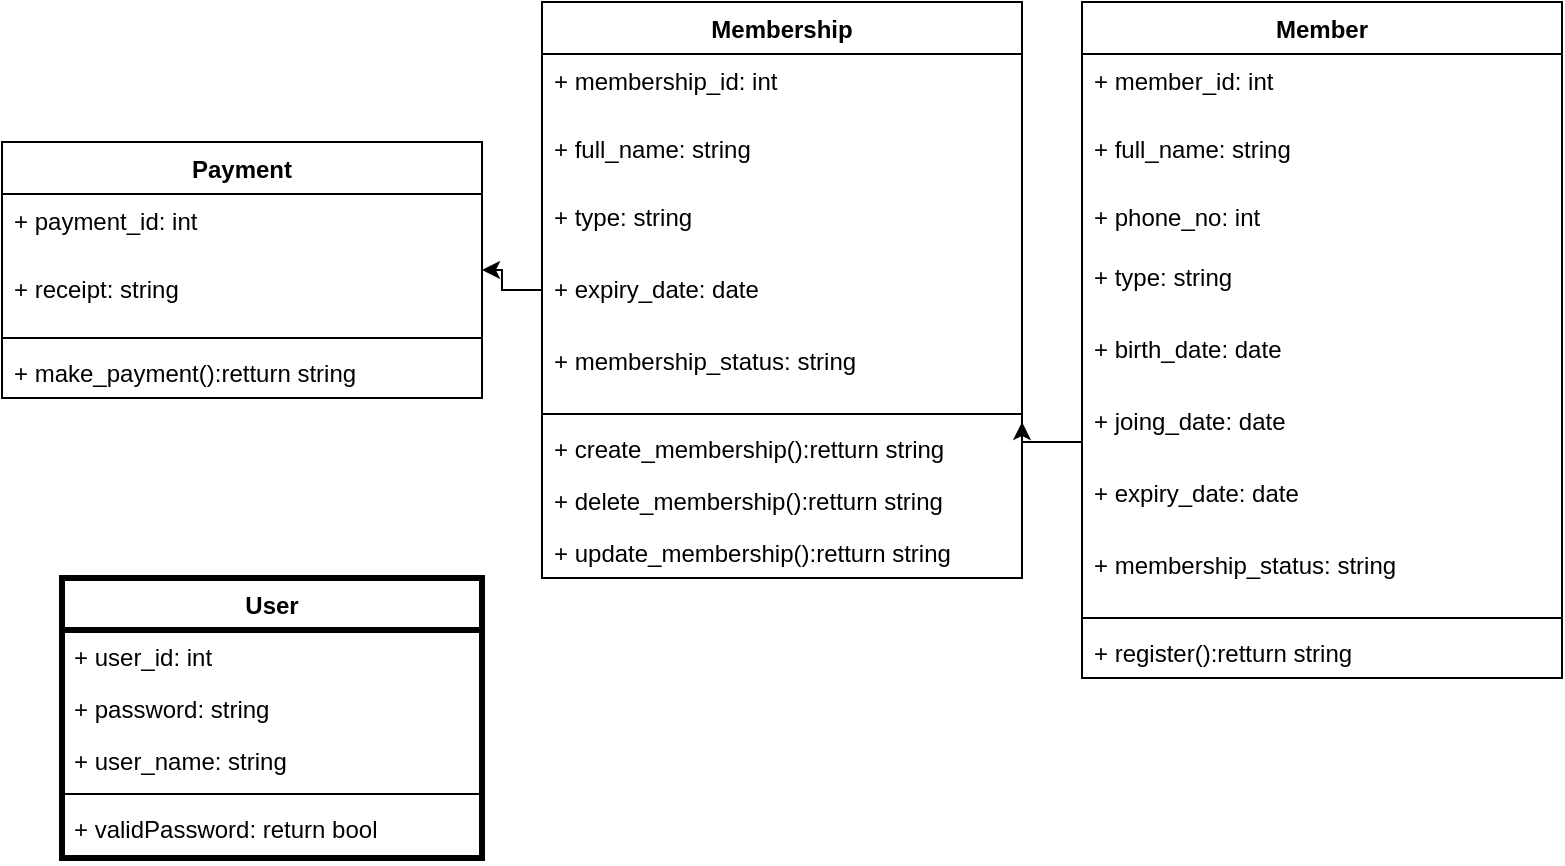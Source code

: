 <mxfile version="14.1.8" type="github"><diagram id="krxAXX1xvUAGr9l-Khfw" name="Page-1"><mxGraphModel dx="801" dy="487" grid="1" gridSize="10" guides="1" tooltips="1" connect="1" arrows="1" fold="1" page="1" pageScale="1" pageWidth="850" pageHeight="1100" math="0" shadow="0"><root><mxCell id="0"/><mxCell id="1" parent="0"/><mxCell id="2Xo7gep0HtSxO27uNTd4-53" value="" style="edgeStyle=orthogonalEdgeStyle;rounded=0;orthogonalLoop=1;jettySize=auto;html=1;" edge="1" parent="1" source="2Xo7gep0HtSxO27uNTd4-9" target="2Xo7gep0HtSxO27uNTd4-43"><mxGeometry relative="1" as="geometry"/></mxCell><mxCell id="2Xo7gep0HtSxO27uNTd4-9" value="Membership" style="swimlane;fontStyle=1;align=center;verticalAlign=top;childLayout=stackLayout;horizontal=1;startSize=26;horizontalStack=0;resizeParent=1;resizeParentMax=0;resizeLast=0;collapsible=1;marginBottom=0;direction=east;" vertex="1" parent="1"><mxGeometry x="430" y="90" width="240" height="288" as="geometry"/></mxCell><mxCell id="2Xo7gep0HtSxO27uNTd4-10" value="+ membership_id: int" style="text;strokeColor=none;fillColor=none;align=left;verticalAlign=top;spacingLeft=4;spacingRight=4;overflow=hidden;rotatable=0;points=[[0,0.5],[1,0.5]];portConstraint=eastwest;" vertex="1" parent="2Xo7gep0HtSxO27uNTd4-9"><mxGeometry y="26" width="240" height="34" as="geometry"/></mxCell><mxCell id="2Xo7gep0HtSxO27uNTd4-21" value="+ full_name: string" style="text;strokeColor=none;fillColor=none;align=left;verticalAlign=top;spacingLeft=4;spacingRight=4;overflow=hidden;rotatable=0;points=[[0,0.5],[1,0.5]];portConstraint=eastwest;" vertex="1" parent="2Xo7gep0HtSxO27uNTd4-9"><mxGeometry y="60" width="240" height="34" as="geometry"/></mxCell><mxCell id="2Xo7gep0HtSxO27uNTd4-20" value="+ type: string" style="text;strokeColor=none;fillColor=none;align=left;verticalAlign=top;spacingLeft=4;spacingRight=4;overflow=hidden;rotatable=0;points=[[0,0.5],[1,0.5]];portConstraint=eastwest;" vertex="1" parent="2Xo7gep0HtSxO27uNTd4-9"><mxGeometry y="94" width="240" height="36" as="geometry"/></mxCell><mxCell id="2Xo7gep0HtSxO27uNTd4-24" value="+ expiry_date: date" style="text;strokeColor=none;fillColor=none;align=left;verticalAlign=top;spacingLeft=4;spacingRight=4;overflow=hidden;rotatable=0;points=[[0,0.5],[1,0.5]];portConstraint=eastwest;" vertex="1" parent="2Xo7gep0HtSxO27uNTd4-9"><mxGeometry y="130" width="240" height="36" as="geometry"/></mxCell><mxCell id="2Xo7gep0HtSxO27uNTd4-25" value="+ membership_status: string" style="text;strokeColor=none;fillColor=none;align=left;verticalAlign=top;spacingLeft=4;spacingRight=4;overflow=hidden;rotatable=0;points=[[0,0.5],[1,0.5]];portConstraint=eastwest;" vertex="1" parent="2Xo7gep0HtSxO27uNTd4-9"><mxGeometry y="166" width="240" height="36" as="geometry"/></mxCell><mxCell id="2Xo7gep0HtSxO27uNTd4-11" value="" style="line;strokeWidth=1;fillColor=none;align=left;verticalAlign=middle;spacingTop=-1;spacingLeft=3;spacingRight=3;rotatable=0;labelPosition=right;points=[];portConstraint=eastwest;" vertex="1" parent="2Xo7gep0HtSxO27uNTd4-9"><mxGeometry y="202" width="240" height="8" as="geometry"/></mxCell><mxCell id="2Xo7gep0HtSxO27uNTd4-38" value="+ create_membership():retturn string" style="text;strokeColor=none;fillColor=none;align=left;verticalAlign=top;spacingLeft=4;spacingRight=4;overflow=hidden;rotatable=0;points=[[0,0.5],[1,0.5]];portConstraint=eastwest;strokeWidth=3;" vertex="1" parent="2Xo7gep0HtSxO27uNTd4-9"><mxGeometry y="210" width="240" height="26" as="geometry"/></mxCell><mxCell id="2Xo7gep0HtSxO27uNTd4-39" value="+ delete_membership():retturn string" style="text;strokeColor=none;fillColor=none;align=left;verticalAlign=top;spacingLeft=4;spacingRight=4;overflow=hidden;rotatable=0;points=[[0,0.5],[1,0.5]];portConstraint=eastwest;strokeWidth=3;" vertex="1" parent="2Xo7gep0HtSxO27uNTd4-9"><mxGeometry y="236" width="240" height="26" as="geometry"/></mxCell><mxCell id="2Xo7gep0HtSxO27uNTd4-12" value="+ update_membership():retturn string" style="text;strokeColor=none;fillColor=none;align=left;verticalAlign=top;spacingLeft=4;spacingRight=4;overflow=hidden;rotatable=0;points=[[0,0.5],[1,0.5]];portConstraint=eastwest;strokeWidth=3;" vertex="1" parent="2Xo7gep0HtSxO27uNTd4-9"><mxGeometry y="262" width="240" height="26" as="geometry"/></mxCell><mxCell id="2Xo7gep0HtSxO27uNTd4-27" value="Member" style="swimlane;fontStyle=1;align=center;verticalAlign=top;childLayout=stackLayout;horizontal=1;startSize=26;horizontalStack=0;resizeParent=1;resizeParentMax=0;resizeLast=0;collapsible=1;marginBottom=0;direction=east;" vertex="1" parent="1"><mxGeometry x="700" y="90" width="240" height="338" as="geometry"/></mxCell><mxCell id="2Xo7gep0HtSxO27uNTd4-28" value="+ member_id: int" style="text;strokeColor=none;fillColor=none;align=left;verticalAlign=top;spacingLeft=4;spacingRight=4;overflow=hidden;rotatable=0;points=[[0,0.5],[1,0.5]];portConstraint=eastwest;" vertex="1" parent="2Xo7gep0HtSxO27uNTd4-27"><mxGeometry y="26" width="240" height="34" as="geometry"/></mxCell><mxCell id="2Xo7gep0HtSxO27uNTd4-29" value="+ full_name: string" style="text;strokeColor=none;fillColor=none;align=left;verticalAlign=top;spacingLeft=4;spacingRight=4;overflow=hidden;rotatable=0;points=[[0,0.5],[1,0.5]];portConstraint=eastwest;" vertex="1" parent="2Xo7gep0HtSxO27uNTd4-27"><mxGeometry y="60" width="240" height="34" as="geometry"/></mxCell><mxCell id="2Xo7gep0HtSxO27uNTd4-30" value="+ phone_no: int" style="text;strokeColor=none;fillColor=none;align=left;verticalAlign=top;spacingLeft=4;spacingRight=4;overflow=hidden;rotatable=0;points=[[0,0.5],[1,0.5]];portConstraint=eastwest;" vertex="1" parent="2Xo7gep0HtSxO27uNTd4-27"><mxGeometry y="94" width="240" height="30" as="geometry"/></mxCell><mxCell id="2Xo7gep0HtSxO27uNTd4-31" value="+ type: string" style="text;strokeColor=none;fillColor=none;align=left;verticalAlign=top;spacingLeft=4;spacingRight=4;overflow=hidden;rotatable=0;points=[[0,0.5],[1,0.5]];portConstraint=eastwest;" vertex="1" parent="2Xo7gep0HtSxO27uNTd4-27"><mxGeometry y="124" width="240" height="36" as="geometry"/></mxCell><mxCell id="2Xo7gep0HtSxO27uNTd4-41" value="+ birth_date: date" style="text;strokeColor=none;fillColor=none;align=left;verticalAlign=top;spacingLeft=4;spacingRight=4;overflow=hidden;rotatable=0;points=[[0,0.5],[1,0.5]];portConstraint=eastwest;" vertex="1" parent="2Xo7gep0HtSxO27uNTd4-27"><mxGeometry y="160" width="240" height="36" as="geometry"/></mxCell><mxCell id="2Xo7gep0HtSxO27uNTd4-42" value="+ joing_date: date" style="text;strokeColor=none;fillColor=none;align=left;verticalAlign=top;spacingLeft=4;spacingRight=4;overflow=hidden;rotatable=0;points=[[0,0.5],[1,0.5]];portConstraint=eastwest;" vertex="1" parent="2Xo7gep0HtSxO27uNTd4-27"><mxGeometry y="196" width="240" height="36" as="geometry"/></mxCell><mxCell id="2Xo7gep0HtSxO27uNTd4-32" value="+ expiry_date: date" style="text;strokeColor=none;fillColor=none;align=left;verticalAlign=top;spacingLeft=4;spacingRight=4;overflow=hidden;rotatable=0;points=[[0,0.5],[1,0.5]];portConstraint=eastwest;" vertex="1" parent="2Xo7gep0HtSxO27uNTd4-27"><mxGeometry y="232" width="240" height="36" as="geometry"/></mxCell><mxCell id="2Xo7gep0HtSxO27uNTd4-33" value="+ membership_status: string" style="text;strokeColor=none;fillColor=none;align=left;verticalAlign=top;spacingLeft=4;spacingRight=4;overflow=hidden;rotatable=0;points=[[0,0.5],[1,0.5]];portConstraint=eastwest;" vertex="1" parent="2Xo7gep0HtSxO27uNTd4-27"><mxGeometry y="268" width="240" height="36" as="geometry"/></mxCell><mxCell id="2Xo7gep0HtSxO27uNTd4-34" value="" style="line;strokeWidth=1;fillColor=none;align=left;verticalAlign=middle;spacingTop=-1;spacingLeft=3;spacingRight=3;rotatable=0;labelPosition=right;points=[];portConstraint=eastwest;" vertex="1" parent="2Xo7gep0HtSxO27uNTd4-27"><mxGeometry y="304" width="240" height="8" as="geometry"/></mxCell><mxCell id="2Xo7gep0HtSxO27uNTd4-37" value="+ register():retturn string" style="text;strokeColor=none;fillColor=none;align=left;verticalAlign=top;spacingLeft=4;spacingRight=4;overflow=hidden;rotatable=0;points=[[0,0.5],[1,0.5]];portConstraint=eastwest;strokeWidth=3;" vertex="1" parent="2Xo7gep0HtSxO27uNTd4-27"><mxGeometry y="312" width="240" height="26" as="geometry"/></mxCell><mxCell id="2Xo7gep0HtSxO27uNTd4-43" value="Payment" style="swimlane;fontStyle=1;align=center;verticalAlign=top;childLayout=stackLayout;horizontal=1;startSize=26;horizontalStack=0;resizeParent=1;resizeParentMax=0;resizeLast=0;collapsible=1;marginBottom=0;direction=east;" vertex="1" parent="1"><mxGeometry x="160" y="160" width="240" height="128" as="geometry"/></mxCell><mxCell id="2Xo7gep0HtSxO27uNTd4-44" value="+ payment_id: int" style="text;strokeColor=none;fillColor=none;align=left;verticalAlign=top;spacingLeft=4;spacingRight=4;overflow=hidden;rotatable=0;points=[[0,0.5],[1,0.5]];portConstraint=eastwest;" vertex="1" parent="2Xo7gep0HtSxO27uNTd4-43"><mxGeometry y="26" width="240" height="34" as="geometry"/></mxCell><mxCell id="2Xo7gep0HtSxO27uNTd4-45" value="+ receipt: string" style="text;strokeColor=none;fillColor=none;align=left;verticalAlign=top;spacingLeft=4;spacingRight=4;overflow=hidden;rotatable=0;points=[[0,0.5],[1,0.5]];portConstraint=eastwest;" vertex="1" parent="2Xo7gep0HtSxO27uNTd4-43"><mxGeometry y="60" width="240" height="34" as="geometry"/></mxCell><mxCell id="2Xo7gep0HtSxO27uNTd4-49" value="" style="line;strokeWidth=1;fillColor=none;align=left;verticalAlign=middle;spacingTop=-1;spacingLeft=3;spacingRight=3;rotatable=0;labelPosition=right;points=[];portConstraint=eastwest;" vertex="1" parent="2Xo7gep0HtSxO27uNTd4-43"><mxGeometry y="94" width="240" height="8" as="geometry"/></mxCell><mxCell id="2Xo7gep0HtSxO27uNTd4-50" value="+ make_payment():retturn string" style="text;strokeColor=none;fillColor=none;align=left;verticalAlign=top;spacingLeft=4;spacingRight=4;overflow=hidden;rotatable=0;points=[[0,0.5],[1,0.5]];portConstraint=eastwest;strokeWidth=3;" vertex="1" parent="2Xo7gep0HtSxO27uNTd4-43"><mxGeometry y="102" width="240" height="26" as="geometry"/></mxCell><mxCell id="2Xo7gep0HtSxO27uNTd4-59" value="" style="edgeStyle=orthogonalEdgeStyle;rounded=0;orthogonalLoop=1;jettySize=auto;html=1;" edge="1" parent="1"><mxGeometry relative="1" as="geometry"><mxPoint x="700" y="310" as="sourcePoint"/><mxPoint x="670" y="300" as="targetPoint"/><Array as="points"><mxPoint x="670" y="310"/></Array></mxGeometry></mxCell><mxCell id="2Xo7gep0HtSxO27uNTd4-60" value="User" style="swimlane;fontStyle=1;align=center;verticalAlign=top;childLayout=stackLayout;horizontal=1;startSize=26;horizontalStack=0;resizeParent=1;resizeParentMax=0;resizeLast=0;collapsible=1;marginBottom=0;strokeWidth=3;" vertex="1" parent="1"><mxGeometry x="190" y="378" width="210" height="140" as="geometry"/></mxCell><mxCell id="2Xo7gep0HtSxO27uNTd4-67" value="+ user_id: int" style="text;strokeColor=none;fillColor=none;align=left;verticalAlign=top;spacingLeft=4;spacingRight=4;overflow=hidden;rotatable=0;points=[[0,0.5],[1,0.5]];portConstraint=eastwest;" vertex="1" parent="2Xo7gep0HtSxO27uNTd4-60"><mxGeometry y="26" width="210" height="26" as="geometry"/></mxCell><mxCell id="2Xo7gep0HtSxO27uNTd4-66" value="+ password: string" style="text;strokeColor=none;fillColor=none;align=left;verticalAlign=top;spacingLeft=4;spacingRight=4;overflow=hidden;rotatable=0;points=[[0,0.5],[1,0.5]];portConstraint=eastwest;" vertex="1" parent="2Xo7gep0HtSxO27uNTd4-60"><mxGeometry y="52" width="210" height="26" as="geometry"/></mxCell><mxCell id="2Xo7gep0HtSxO27uNTd4-65" value="+ user_name: string" style="text;strokeColor=none;fillColor=none;align=left;verticalAlign=top;spacingLeft=4;spacingRight=4;overflow=hidden;rotatable=0;points=[[0,0.5],[1,0.5]];portConstraint=eastwest;" vertex="1" parent="2Xo7gep0HtSxO27uNTd4-60"><mxGeometry y="78" width="210" height="26" as="geometry"/></mxCell><mxCell id="2Xo7gep0HtSxO27uNTd4-62" value="" style="line;strokeWidth=1;fillColor=none;align=left;verticalAlign=middle;spacingTop=-1;spacingLeft=3;spacingRight=3;rotatable=0;labelPosition=right;points=[];portConstraint=eastwest;" vertex="1" parent="2Xo7gep0HtSxO27uNTd4-60"><mxGeometry y="104" width="210" height="8" as="geometry"/></mxCell><mxCell id="2Xo7gep0HtSxO27uNTd4-63" value="+ validPassword: return bool" style="text;strokeColor=none;fillColor=none;align=left;verticalAlign=top;spacingLeft=4;spacingRight=4;overflow=hidden;rotatable=0;points=[[0,0.5],[1,0.5]];portConstraint=eastwest;" vertex="1" parent="2Xo7gep0HtSxO27uNTd4-60"><mxGeometry y="112" width="210" height="28" as="geometry"/></mxCell></root></mxGraphModel></diagram></mxfile>